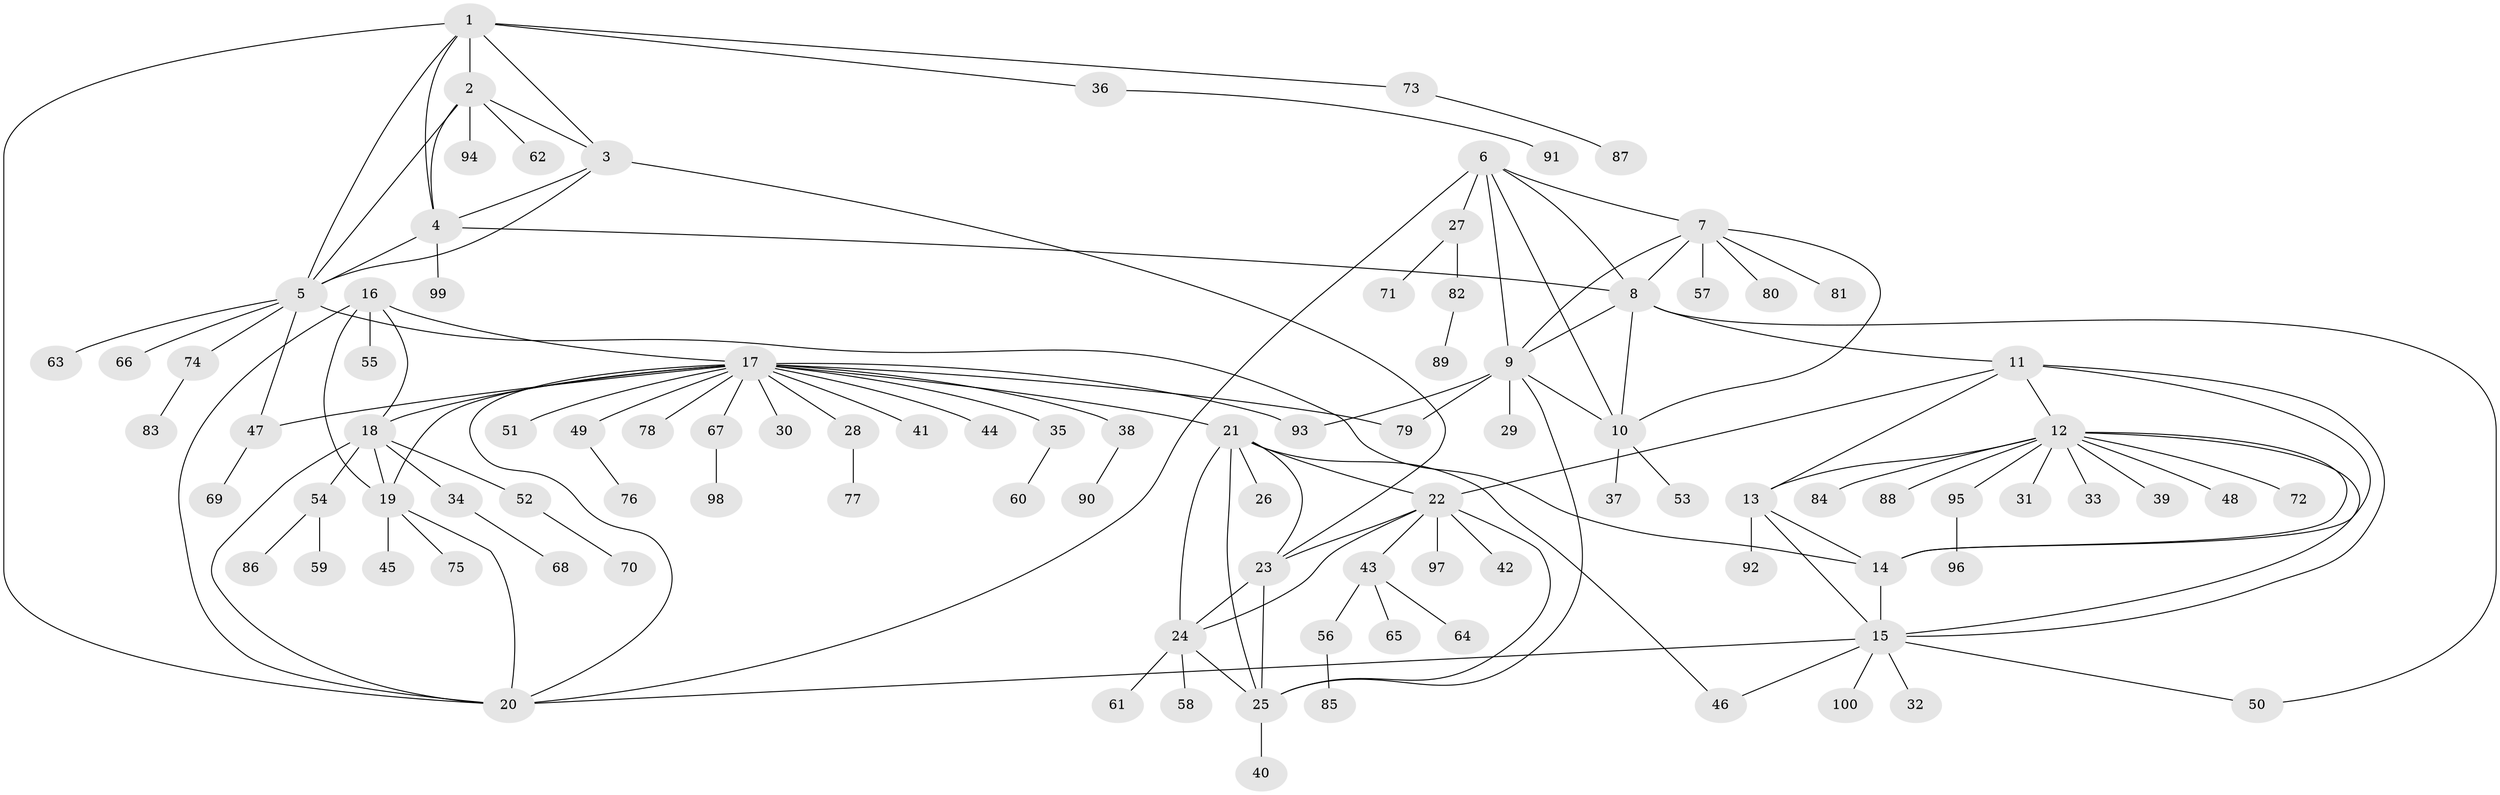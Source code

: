 // coarse degree distribution, {7: 0.012987012987012988, 5: 0.09090909090909091, 8: 0.025974025974025976, 6: 0.03896103896103896, 9: 0.012987012987012988, 13: 0.012987012987012988, 4: 0.03896103896103896, 19: 0.012987012987012988, 3: 0.025974025974025976, 2: 0.14285714285714285, 1: 0.5844155844155844}
// Generated by graph-tools (version 1.1) at 2025/52/02/27/25 19:52:19]
// undirected, 100 vertices, 140 edges
graph export_dot {
graph [start="1"]
  node [color=gray90,style=filled];
  1;
  2;
  3;
  4;
  5;
  6;
  7;
  8;
  9;
  10;
  11;
  12;
  13;
  14;
  15;
  16;
  17;
  18;
  19;
  20;
  21;
  22;
  23;
  24;
  25;
  26;
  27;
  28;
  29;
  30;
  31;
  32;
  33;
  34;
  35;
  36;
  37;
  38;
  39;
  40;
  41;
  42;
  43;
  44;
  45;
  46;
  47;
  48;
  49;
  50;
  51;
  52;
  53;
  54;
  55;
  56;
  57;
  58;
  59;
  60;
  61;
  62;
  63;
  64;
  65;
  66;
  67;
  68;
  69;
  70;
  71;
  72;
  73;
  74;
  75;
  76;
  77;
  78;
  79;
  80;
  81;
  82;
  83;
  84;
  85;
  86;
  87;
  88;
  89;
  90;
  91;
  92;
  93;
  94;
  95;
  96;
  97;
  98;
  99;
  100;
  1 -- 2;
  1 -- 3;
  1 -- 4;
  1 -- 5;
  1 -- 20;
  1 -- 36;
  1 -- 73;
  2 -- 3;
  2 -- 4;
  2 -- 5;
  2 -- 62;
  2 -- 94;
  3 -- 4;
  3 -- 5;
  3 -- 23;
  4 -- 5;
  4 -- 8;
  4 -- 99;
  5 -- 14;
  5 -- 47;
  5 -- 63;
  5 -- 66;
  5 -- 74;
  6 -- 7;
  6 -- 8;
  6 -- 9;
  6 -- 10;
  6 -- 20;
  6 -- 27;
  7 -- 8;
  7 -- 9;
  7 -- 10;
  7 -- 57;
  7 -- 80;
  7 -- 81;
  8 -- 9;
  8 -- 10;
  8 -- 11;
  8 -- 50;
  9 -- 10;
  9 -- 25;
  9 -- 29;
  9 -- 79;
  9 -- 93;
  10 -- 37;
  10 -- 53;
  11 -- 12;
  11 -- 13;
  11 -- 14;
  11 -- 15;
  11 -- 22;
  12 -- 13;
  12 -- 14;
  12 -- 15;
  12 -- 31;
  12 -- 33;
  12 -- 39;
  12 -- 48;
  12 -- 72;
  12 -- 84;
  12 -- 88;
  12 -- 95;
  13 -- 14;
  13 -- 15;
  13 -- 92;
  14 -- 15;
  15 -- 20;
  15 -- 32;
  15 -- 46;
  15 -- 50;
  15 -- 100;
  16 -- 17;
  16 -- 18;
  16 -- 19;
  16 -- 20;
  16 -- 55;
  17 -- 18;
  17 -- 19;
  17 -- 20;
  17 -- 21;
  17 -- 28;
  17 -- 30;
  17 -- 35;
  17 -- 38;
  17 -- 41;
  17 -- 44;
  17 -- 47;
  17 -- 49;
  17 -- 51;
  17 -- 67;
  17 -- 78;
  17 -- 79;
  17 -- 93;
  18 -- 19;
  18 -- 20;
  18 -- 34;
  18 -- 52;
  18 -- 54;
  19 -- 20;
  19 -- 45;
  19 -- 75;
  21 -- 22;
  21 -- 23;
  21 -- 24;
  21 -- 25;
  21 -- 26;
  21 -- 46;
  22 -- 23;
  22 -- 24;
  22 -- 25;
  22 -- 42;
  22 -- 43;
  22 -- 97;
  23 -- 24;
  23 -- 25;
  24 -- 25;
  24 -- 58;
  24 -- 61;
  25 -- 40;
  27 -- 71;
  27 -- 82;
  28 -- 77;
  34 -- 68;
  35 -- 60;
  36 -- 91;
  38 -- 90;
  43 -- 56;
  43 -- 64;
  43 -- 65;
  47 -- 69;
  49 -- 76;
  52 -- 70;
  54 -- 59;
  54 -- 86;
  56 -- 85;
  67 -- 98;
  73 -- 87;
  74 -- 83;
  82 -- 89;
  95 -- 96;
}
